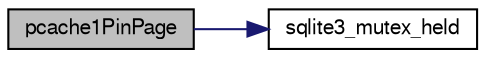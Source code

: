digraph "pcache1PinPage"
{
  edge [fontname="FreeSans",fontsize="10",labelfontname="FreeSans",labelfontsize="10"];
  node [fontname="FreeSans",fontsize="10",shape=record];
  rankdir="LR";
  Node228304 [label="pcache1PinPage",height=0.2,width=0.4,color="black", fillcolor="grey75", style="filled", fontcolor="black"];
  Node228304 -> Node228305 [color="midnightblue",fontsize="10",style="solid",fontname="FreeSans"];
  Node228305 [label="sqlite3_mutex_held",height=0.2,width=0.4,color="black", fillcolor="white", style="filled",URL="$sqlite3_8c.html#acf77da68932b6bc163c5e68547ecc3e7"];
}
